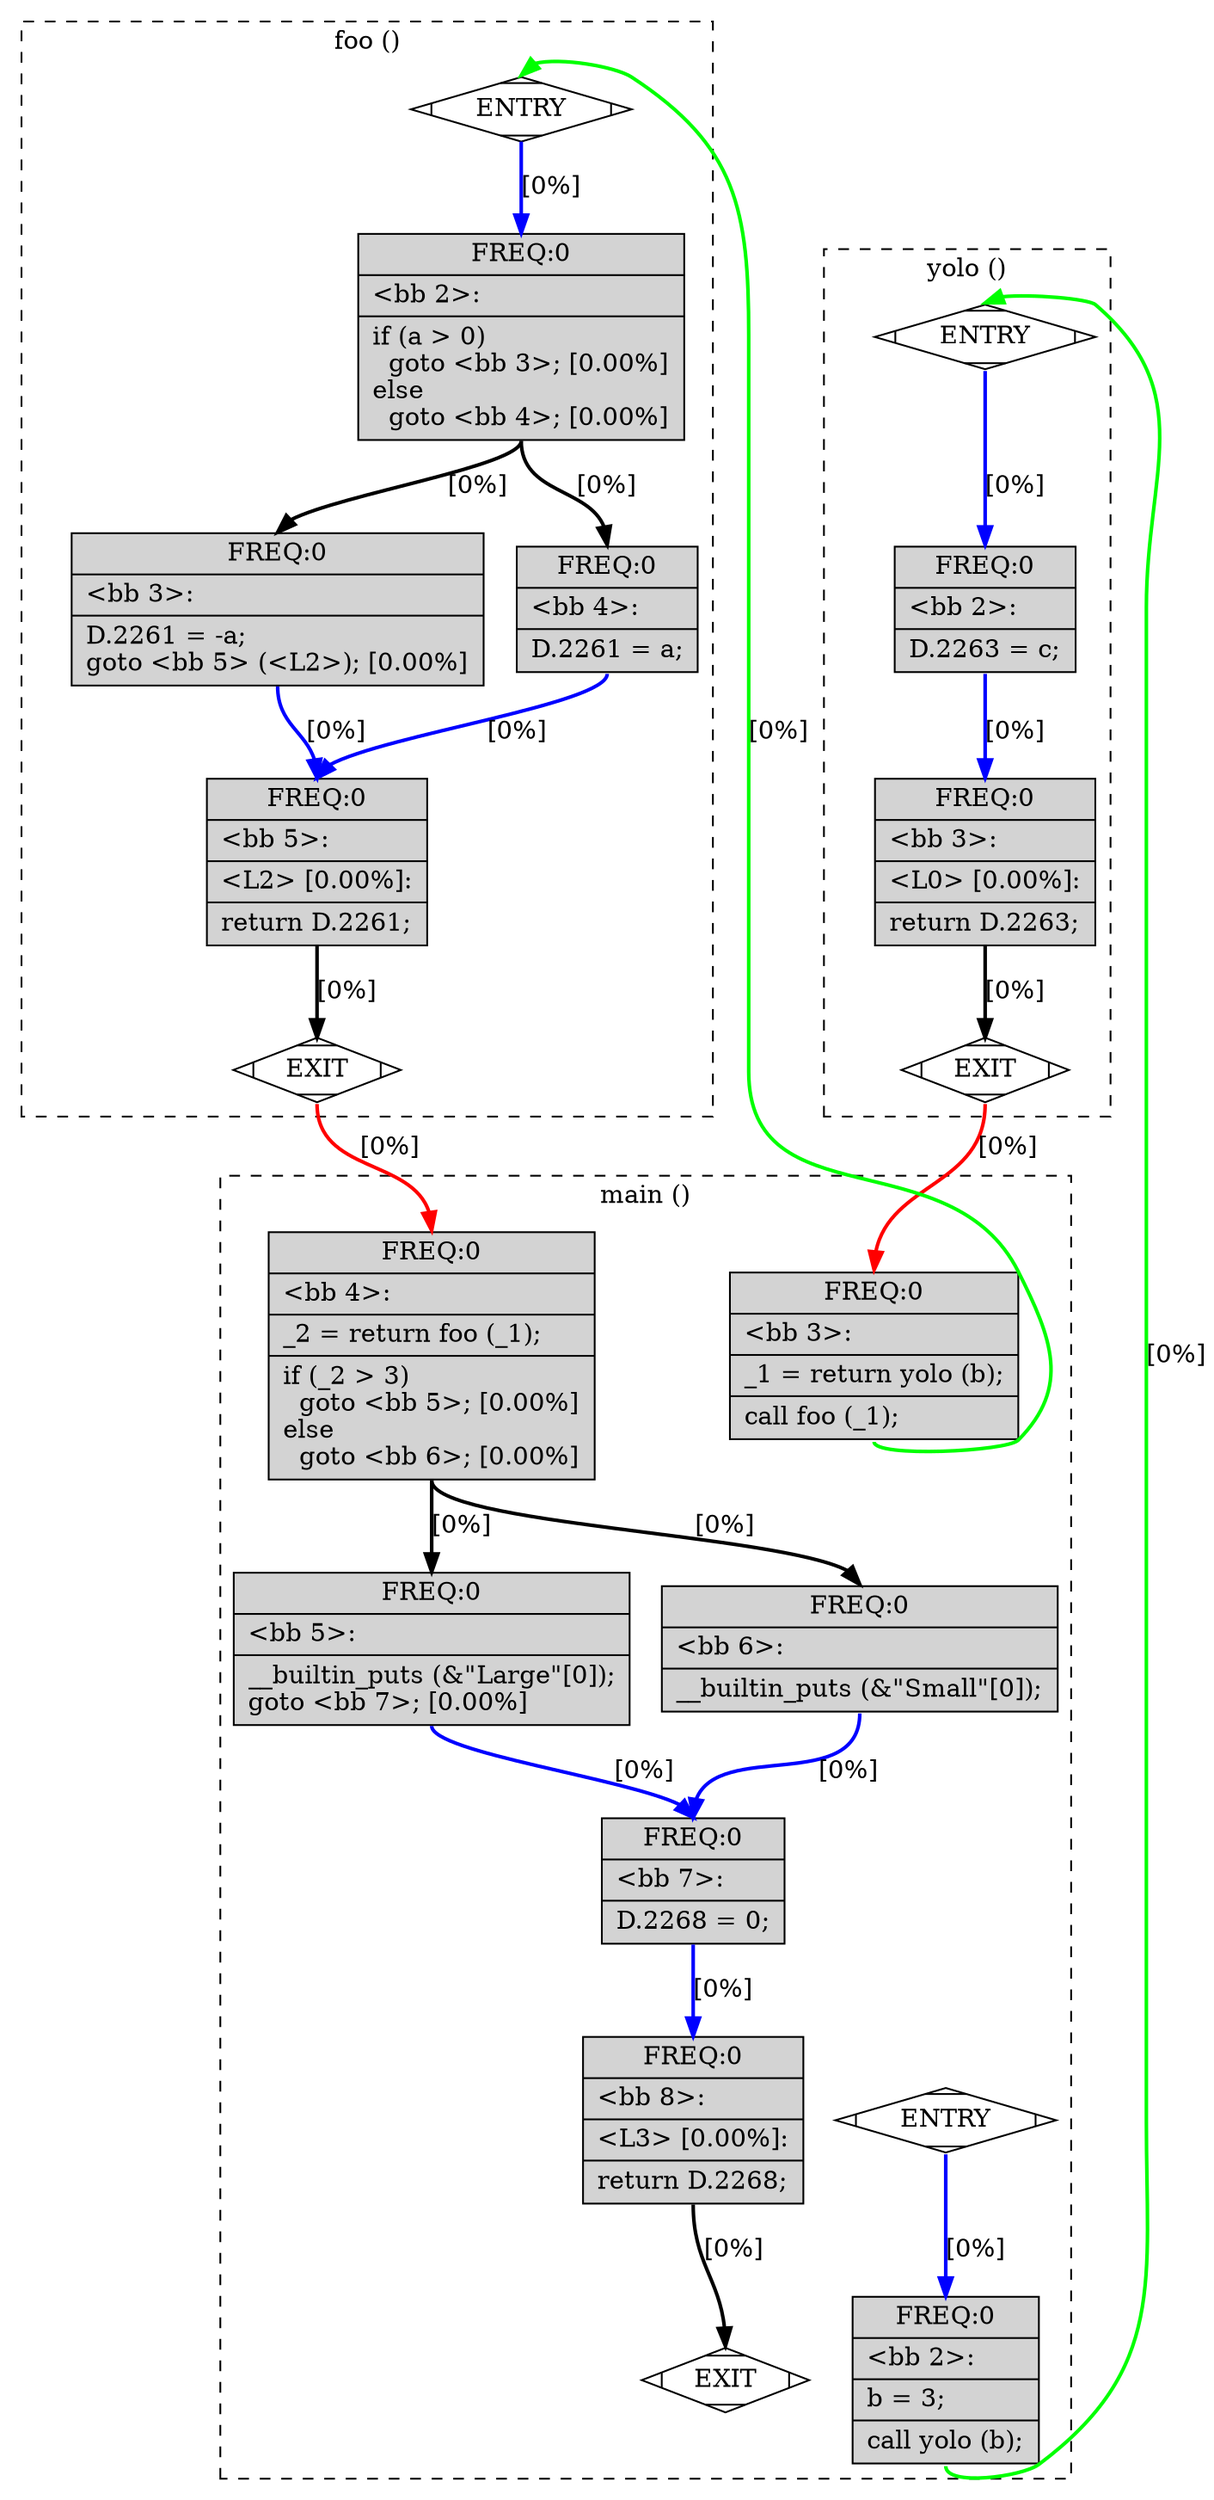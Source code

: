 digraph "cluster_test.c.011t.cfg" {
	graph [bb="0,0,570,1711",
		overlap=false
	];
	node [label="\N"];
	subgraph cluster_foo {
		graph [bb="8,929,328,1703",
			color=black,
			label="foo ()",
			lheight=0.21,
			lp="168,1691.5",
			lwidth=0.43,
			style=dashed
		];
		fn_0_basic_block_0		 [fillcolor=white,
			height=0.5,
			label=ENTRY,
			pos="165,1654",
			shape=Mdiamond,
			style=filled,
			width=1.583];
		fn_0_basic_block_1		 [fillcolor=white,
			height=0.5,
			label=EXIT,
			pos="139,955",
			shape=Mdiamond,
			style=filled,
			width=1.2];
		fn_0_basic_block_0:s -> fn_0_basic_block_1:n		 [constraint=true,
			pos="e,139,973 165,1636 165,1567.3 17,1660.2 17,1591.5 17,1591.5 17,1591.5 17,1017.5 17,963.84 122.45,1021.4 137.28,983.36",
			style=invis];
		fn_0_basic_block_2		 [fillcolor=lightgrey,
			height=1.5972,
			label="{ FREQ:0 |\<bb\ 2\>:\l|if\ (a\ \>\ 0)\l\ \ goto\ \<bb\ 3\>;\ [0.00%]\lelse\l\ \ goto\ \<bb\ 4\>;\ [0.00%]\l}",
			pos="165,1489.5",
			rects="92.5,1523.5,237.5,1546.5 92.5,1500.5,237.5,1523.5 92.5,1432.5,237.5,1500.5",
			shape=record,
			style=filled,
			width=2.0139];
		fn_0_basic_block_0:s -> fn_0_basic_block_2:n		 [color=blue,
			constraint=true,
			label="[0%]",
			lp="179,1591.5",
			pos="e,165,1546.5 165,1636 165,1599.8 165,1588.3 165,1556.5",
			style="solid,bold",
			weight=100];
		fn_0_basic_block_3		 [fillcolor=lightgrey,
			height=1.1806,
			label="{ FREQ:0 |\<bb\ 3\>:\l|D.2261\ =\ -a;\lgoto\ \<bb\ 5\>\ (\<L2\>);\ [0.00%]\l}",
			pos="127,1300.5",
			rects="36,1319.5,218,1342.5 36,1296.5,218,1319.5 36,1258.5,218,1296.5",
			shape=record,
			style=filled,
			width=2.5278];
		fn_0_basic_block_2:s -> fn_0_basic_block_3:n		 [color=black,
			constraint=true,
			label="[0%]",
			lp="165,1387.5",
			pos="e,127,1342.5 165,1432.5 165,1392.8 133.25,1386.8 127.79,1352.9",
			style="solid,bold",
			weight=10];
		fn_0_basic_block_4		 [fillcolor=lightgrey,
			height=0.97222,
			label="{ FREQ:0 |\<bb\ 4\>:\l|D.2261\ =\ a;\l}",
			pos="278,1300.5",
			rects="236.5,1312,319.5,1335 236.5,1289,319.5,1312 236.5,1266,319.5,1289",
			shape=record,
			style=filled,
			width=1.1528];
		fn_0_basic_block_2:s -> fn_0_basic_block_4:n		 [color=black,
			constraint=true,
			label="[0%]",
			lp="248,1387.5",
			pos="e,278,1335.5 165,1432.5 165,1369.9 265.98,1398.1 277.02,1345.5",
			style="solid,bold",
			weight=10];
		fn_0_basic_block_5		 [fillcolor=lightgrey,
			height=1.2917,
			label="{ FREQ:0 |\<bb\ 5\>:\l|\<L2\>\ [0.00%]:\l|return\ D.2261;\l}",
			pos="139,1108.5",
			rects="88.5,1131.5,189.5,1154.5 88.5,1108.5,189.5,1131.5 88.5,1085.5,189.5,1108.5 88.5,1062.5,189.5,1085.5",
			shape=record,
			style=filled,
			width=1.4028];
		fn_0_basic_block_3:s -> fn_0_basic_block_5:n		 [color=blue,
			constraint=true,
			label="[0%]",
			lp="149,1199.5",
			pos="e,139,1154.5 127,1258.5 127,1215.6 137.2,1203 138.79,1164.8",
			style="solid,bold",
			weight=100];
		fn_0_basic_block_4:s -> fn_0_basic_block_5:n		 [color=blue,
			constraint=true,
			label="[0%]",
			lp="215,1199.5",
			pos="e,139,1154.5 278,1265.5 278,1229.4 161.86,1199.6 141.9,1164.5",
			style="solid,bold",
			weight=100];
		fn_0_basic_block_5:s -> fn_0_basic_block_1:n		 [color=black,
			constraint=true,
			label="[0%]",
			lp="153,1017.5",
			pos="e,139,973 139,1062.5 139,1026.3 139,1014.8 139,983.04",
			style="solid,bold",
			weight=10];
	}
	subgraph cluster_yolo {
		graph [bb="384,929,522,1538.5",
			color=black,
			label="yolo ()",
			lheight=0.21,
			lp="453,1527",
			lwidth=0.51,
			style=dashed
		];
		fn_1_basic_block_0		 [fillcolor=white,
			height=0.5,
			label=ENTRY,
			pos="457,1489.5",
			shape=Mdiamond,
			style=filled,
			width=1.583];
		fn_1_basic_block_1		 [fillcolor=white,
			height=0.5,
			label=EXIT,
			pos="463,955",
			shape=Mdiamond,
			style=filled,
			width=1.2];
		fn_1_basic_block_0:s -> fn_1_basic_block_1:n		 [constraint=true,
			pos="e,463,973 457,1471.5 457,1424.6 393,1434.4 393,1387.5 393,1387.5 393,1387.5 393,1017.5 393,984.67 448.52,1004.3 460.67,982.9",
			style=invis];
		fn_1_basic_block_2		 [fillcolor=lightgrey,
			height=0.97222,
			label="{ FREQ:0 |\<bb\ 2\>:\l|D.2263\ =\ c;\l}",
			pos="461,1300.5",
			rects="419.5,1312,502.5,1335 419.5,1289,502.5,1312 419.5,1266,502.5,1289",
			shape=record,
			style=filled,
			width=1.1528];
		fn_1_basic_block_0:s -> fn_1_basic_block_2:n		 [color=blue,
			constraint=true,
			label="[0%]",
			lp="474,1387.5",
			pos="e,461,1335.5 457,1471.5 457,1414.6 460.54,1397.9 460.96,1345.7",
			style="solid,bold",
			weight=100];
		fn_1_basic_block_3		 [fillcolor=lightgrey,
			height=1.2917,
			label="{ FREQ:0 |\<bb\ 3\>:\l|\<L0\>\ [0.00%]:\l|return\ D.2263;\l}",
			pos="463,1108.5",
			rects="412.5,1131.5,513.5,1154.5 412.5,1108.5,513.5,1131.5 412.5,1085.5,513.5,1108.5 412.5,1062.5,513.5,1085.5",
			shape=record,
			style=filled,
			width=1.4028];
		fn_1_basic_block_2:s -> fn_1_basic_block_3:n		 [color=blue,
			constraint=true,
			label="[0%]",
			lp="476,1199.5",
			pos="e,463,1154.5 461,1265.5 461,1219.7 462.72,1205.8 462.97,1164.6",
			style="solid,bold",
			weight=100];
		fn_1_basic_block_3:s -> fn_1_basic_block_1:n		 [color=black,
			constraint=true,
			label="[0%]",
			lp="477,1017.5",
			pos="e,463,973 463,1062.5 463,1026.3 463,1014.8 463,983.04",
			style="solid,bold",
			weight=10];
	}
	subgraph cluster_main {
		graph [bb="76,8,474,896",
			color=black,
			label="main ()",
			lheight=0.21,
			lp="275,884.5",
			lwidth=0.57,
			style=dashed
		];
		fn_2_basic_block_0		 [fillcolor=white,
			height=0.5,
			label=ENTRY,
			pos="409,244.5",
			shape=Mdiamond,
			style=filled,
			width=1.583];
		fn_2_basic_block_1		 [fillcolor=white,
			height=0.5,
			label=EXIT,
			pos="299,62.5",
			shape=Mdiamond,
			style=filled,
			width=1.2];
		fn_2_basic_block_0:s -> fn_2_basic_block_1:n		 [constraint=true,
			pos="e,299,80.5 409,226.5 409,148.91 308.66,160.46 299.65,90.875",
			style=invis];
		fn_2_basic_block_2		 [fillcolor=lightgrey,
			height=1.2917,
			label="{ FREQ:0 |\<bb\ 2\>:\l|b\ =\ 3;\l|call\ yolo\ (b);\l}",
			pos="409,62.5",
			rects="365.5,85.5,452.5,108.5 365.5,62.5,452.5,85.5 365.5,39.5,452.5,62.5 365.5,16.5,452.5,39.5",
			shape=record,
			style=filled,
			width=1.2083];
		fn_2_basic_block_0:s -> fn_2_basic_block_2:n		 [color=blue,
			constraint=true,
			label="[0%]",
			lp="423,153.5",
			pos="e,409,108.5 409,226.5 409,177.64 409,162.92 409,118.73",
			style="solid,bold",
			weight=100];
		fn_2_basic_block_5		 [fillcolor=lightgrey,
			height=1.1806,
			label="{ FREQ:0 |\<bb\ 5\>:\l|__builtin_puts\ (&\"Large\"[0]);\lgoto\ \<bb\ 7\>;\ [0.00%]\l}",
			pos="175,581.5",
			rects="84,600.5,266,623.5 84,577.5,266,600.5 84,539.5,266,577.5",
			shape=record,
			style=filled,
			width=2.5278];
		fn_2_basic_block_7		 [fillcolor=lightgrey,
			height=0.97222,
			label="{ FREQ:0 |\<bb\ 7\>:\l|D.2268\ =\ 0;\l}",
			pos="284,415",
			rects="242.5,426.5,325.5,449.5 242.5,403.5,325.5,426.5 242.5,380.5,325.5,403.5",
			shape=record,
			style=filled,
			width=1.1528];
		fn_2_basic_block_5:s -> fn_2_basic_block_7:n		 [color=blue,
			constraint=true,
			label="[0%]",
			lp="269,494.5",
			pos="e,284,450 175,539.5 175,480.49 271.6,508.82 282.92,460.04",
			style="solid,bold"];
		fn_2_basic_block_6		 [fillcolor=lightgrey,
			height=0.97222,
			label="{ FREQ:0 |\<bb\ 6\>:\l|__builtin_puts\ (&\"Small\"[0]);\l}",
			pos="375,581.5",
			rects="284,593,466,616 284,570,466,593 284,547,466,570",
			shape=record,
			style=filled,
			width=2.5278];
		fn_2_basic_block_6:s -> fn_2_basic_block_7:n		 [color=blue,
			constraint=true,
			label="[0%]",
			lp="351,494.5",
			pos="e,284,450 375,546.5 375,491.23 295.02,506.59 285.02,460.15",
			style="solid,bold"];
		fn_2_basic_block_8		 [fillcolor=lightgrey,
			height=1.2917,
			label="{ FREQ:0 |\<bb\ 8\>:\l|\<L3\>\ [0.00%]:\l|return\ D.2268;\l}",
			pos="284,244.5",
			rects="233.5,267.5,334.5,290.5 233.5,244.5,334.5,267.5 233.5,221.5,334.5,244.5 233.5,198.5,334.5,221.5",
			shape=record,
			style=filled,
			width=1.4028];
		fn_2_basic_block_7:s -> fn_2_basic_block_8:n		 [color=blue,
			constraint=true,
			label="[0%]",
			lp="298,335.5",
			pos="e,284,290.5 284,380 284,343.8 284,332.31 284,300.54",
			style="solid,bold"];
		fn_2_basic_block_8:s -> fn_2_basic_block_1:n		 [color=black,
			constraint=true,
			label="[0%]",
			lp="304,153.5",
			pos="e,299,80.5 284,198.5 284,149.14 297.07,135.17 298.81,90.519",
			style="solid,bold"];
		fn_2_basic_block_3		 [fillcolor=lightgrey,
			height=1.2917,
			label="{ FREQ:0 |\<bb\ 3\>:\l|_1\ =\ return\ yolo\ (b);\l|call\ foo\ (_1);\l}",
			pos="375,796",
			rects="310.5,819,439.5,842 310.5,796,439.5,819 310.5,773,439.5,796 310.5,750,439.5,773",
			shape=record,
			style=filled,
			width=1.7917];
		fn_2_basic_block_4		 [fillcolor=lightgrey,
			height=1.9167,
			label="{ FREQ:0 |\<bb\ 4\>:\l|_2\ =\ return\ foo\ (_1);\l|if\ (_2\ \>\ 3)\l\ \ goto\ \<bb\ 5\>;\ [0.00%]\lelse\l\ \ goto\ \<bb\ 6\>;\ [\
0.00%]\l}",
			pos="175,796",
			rects="102.5,841.5,247.5,864.5 102.5,818.5,247.5,841.5 102.5,795.5,247.5,818.5 102.5,727.5,247.5,795.5",
			shape=record,
			style=filled,
			width=2.0139];
		fn_2_basic_block_4:s -> fn_2_basic_block_5:n		 [color=black,
			constraint=true,
			label="[0%]",
			lp="189,668.5",
			pos="e,175,623.5 175,727 175,684.59 175,671.51 175,633.68",
			style="solid,bold"];
		fn_2_basic_block_4:s -> fn_2_basic_block_6:n		 [color=black,
			constraint=true,
			label="[0%]",
			lp="321,668.5",
			pos="e,375,616.5 175,727 175,679.69 348.59,668.7 372.32,626.35",
			style="solid,bold"];
	}
	fn_0_basic_block_1:s -> fn_2_basic_block_4:n	 [color=red,
		constraint=true,
		label="[0%]",
		lp="167,911.5",
		pos="e,175,865 139,937 139,905 167.81,901.26 173.88,875.22",
		style="solid, bold"];
	fn_1_basic_block_1:s -> fn_2_basic_block_3:n	 [color=red,
		constraint=true,
		label="[0%]",
		lp="472,911.5",
		pos="e,375,842 463,937 463,883.16 385.98,897.28 376.05,852.2",
		style="solid, bold"];
	fn_2_basic_block_2:s -> fn_1_basic_block_0:n	 [color=green,
		constraint=true,
		label="[0%]",
		lp="556,701.5",
		pos="e,457,1507.5 409,16.5 409,6.8333 444,11.899 452.5,16.5 516.46,51.117 542,80.769 542,153.5 542,1387.5 542,1387.5 542,1387.5 542,1442.3 \
556.89,1473.5 513.99,1507.5 506.62,1513.3 478.8,1517.5 464.94,1514.1",
		style="solid, bold"];
	fn_2_basic_block_3:s -> fn_0_basic_block_0:n	 [color=green,
		constraint=true,
		label="[0%]",
		lp="362,1232.5",
		pos="e,165,1672 375,750 375,750 439.5,842.5 439.5,842.5 417.92,903.23 348,890.55 348,955 348,1591.5 348,1591.5 348,1591.5 348,1658 285.78,\
1653.4 221.99,1672 213.06,1674.6 186.51,1680.2 173.04,1678",
		style="solid, bold"];
}
